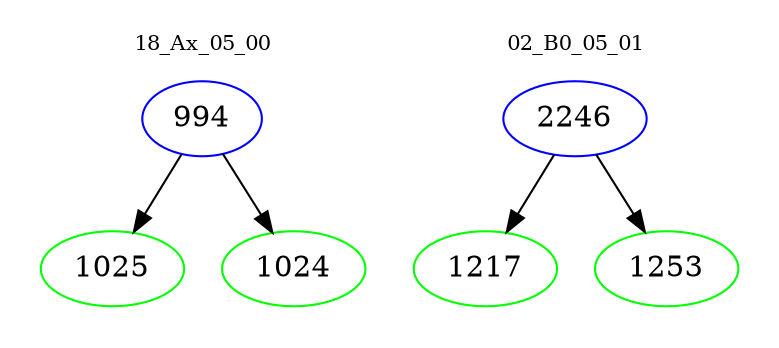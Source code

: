 digraph{
subgraph cluster_0 {
color = white
label = "18_Ax_05_00";
fontsize=10;
T0_994 [label="994", color="blue"]
T0_994 -> T0_1025 [color="black"]
T0_1025 [label="1025", color="green"]
T0_994 -> T0_1024 [color="black"]
T0_1024 [label="1024", color="green"]
}
subgraph cluster_1 {
color = white
label = "02_B0_05_01";
fontsize=10;
T1_2246 [label="2246", color="blue"]
T1_2246 -> T1_1217 [color="black"]
T1_1217 [label="1217", color="green"]
T1_2246 -> T1_1253 [color="black"]
T1_1253 [label="1253", color="green"]
}
}
